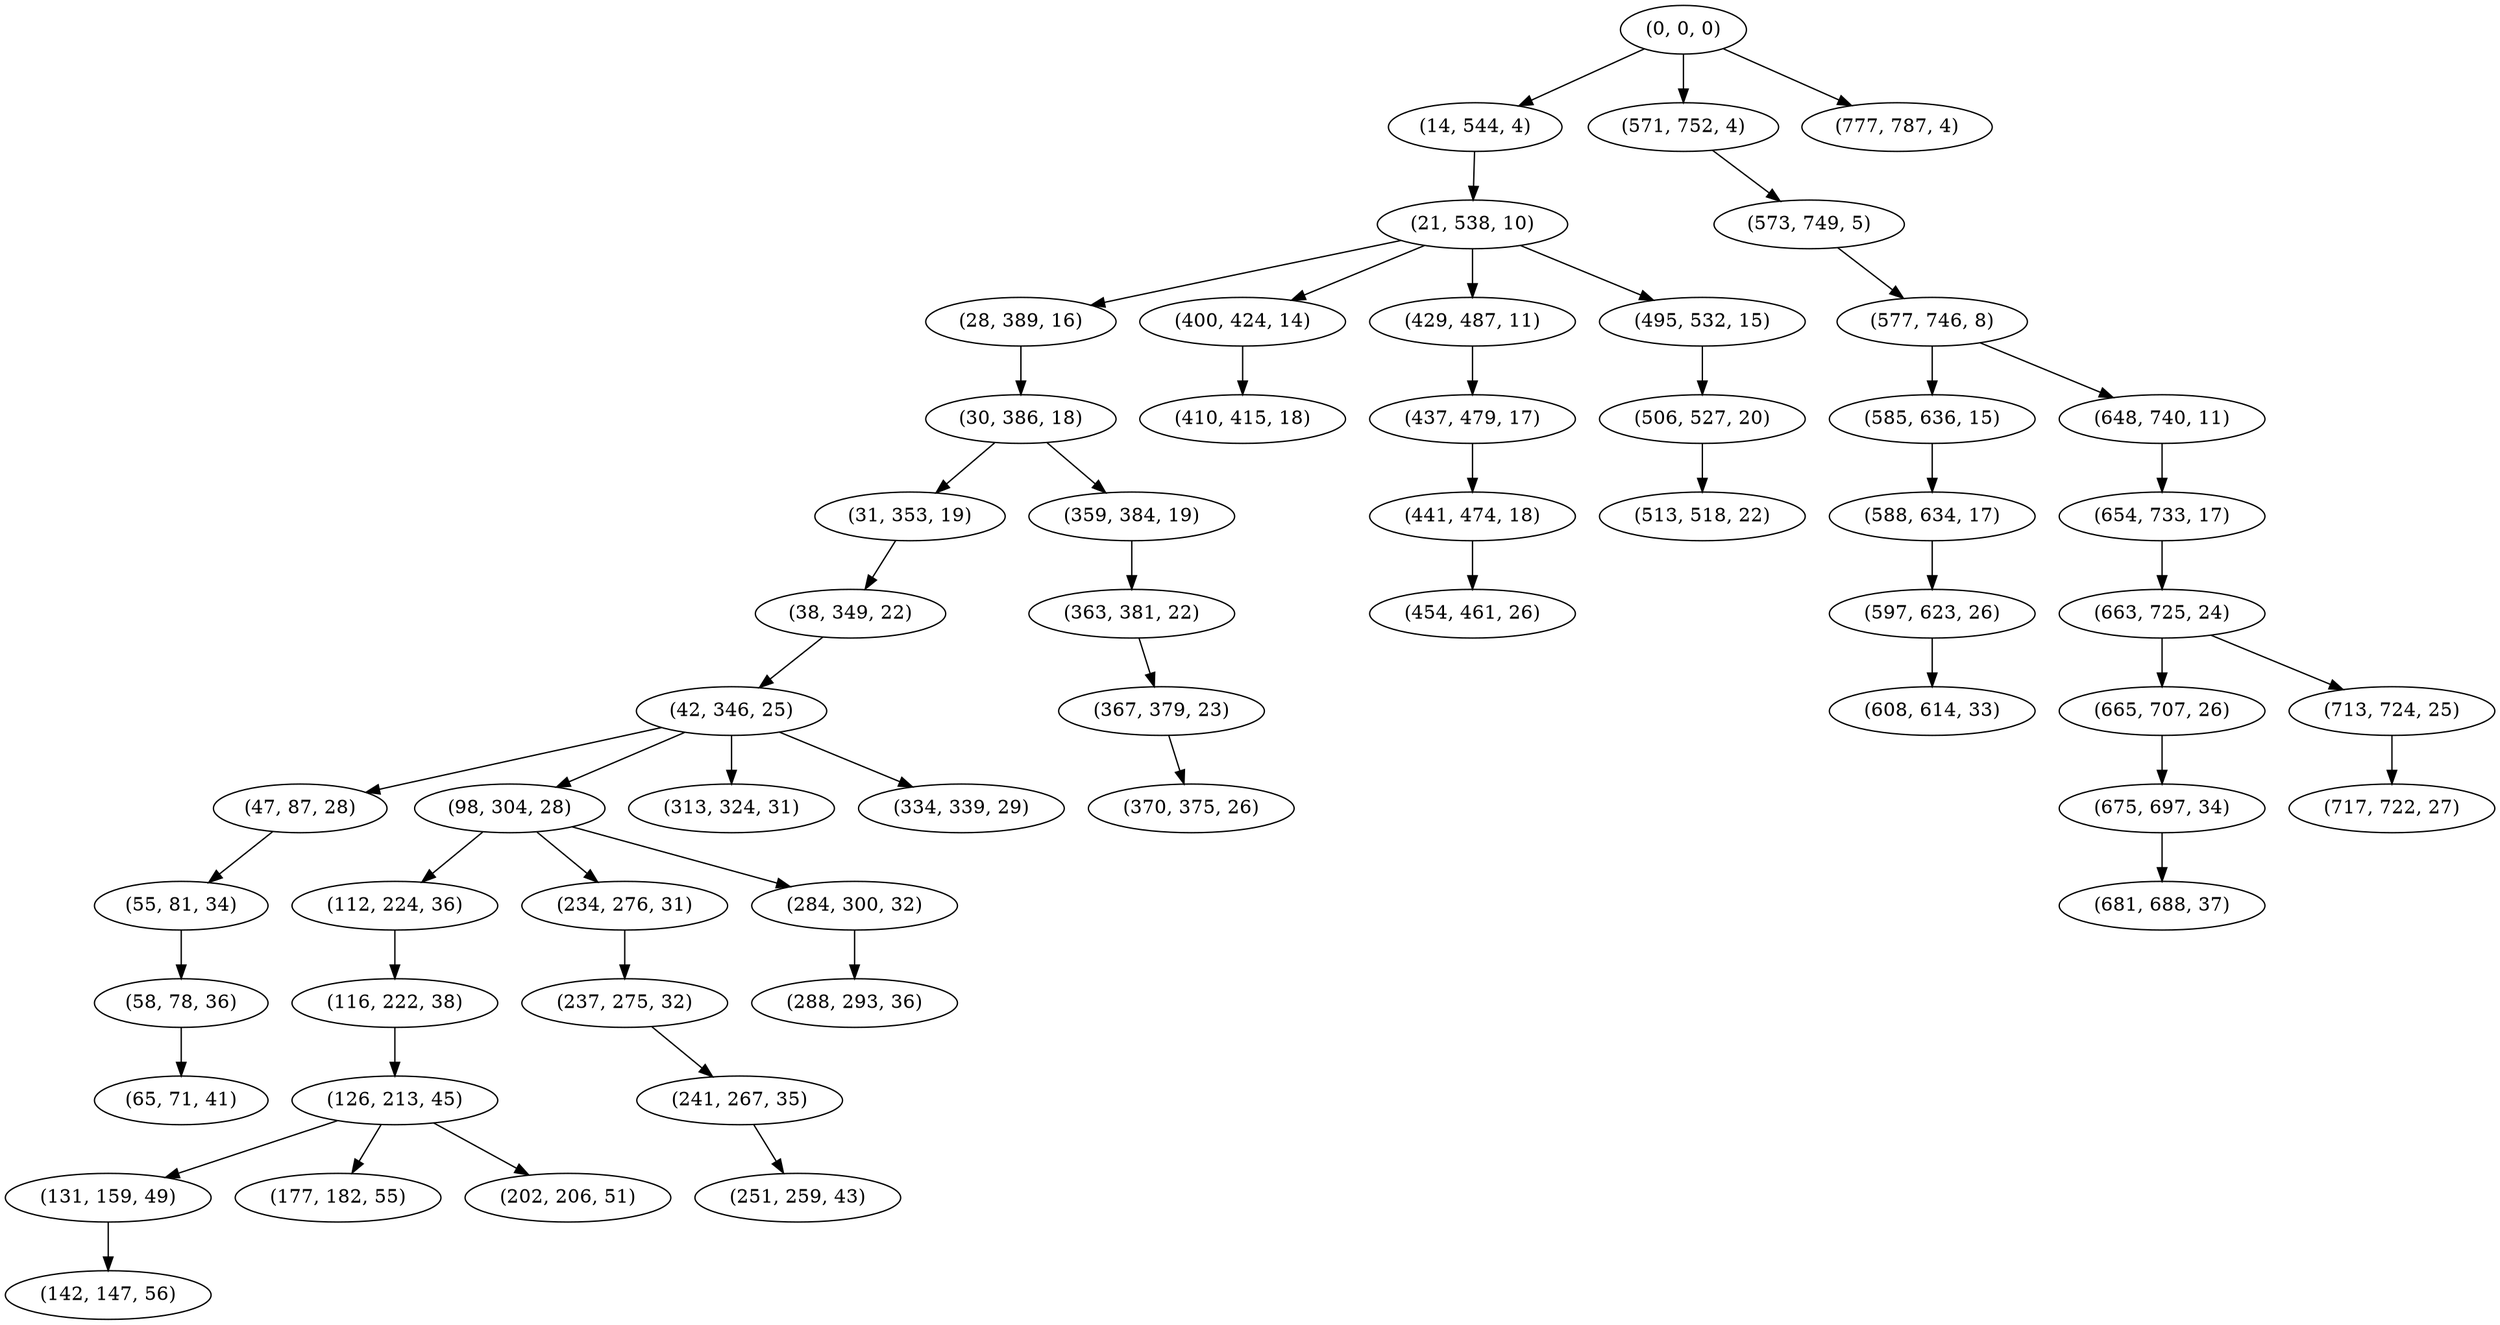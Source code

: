 digraph tree {
    "(0, 0, 0)";
    "(14, 544, 4)";
    "(21, 538, 10)";
    "(28, 389, 16)";
    "(30, 386, 18)";
    "(31, 353, 19)";
    "(38, 349, 22)";
    "(42, 346, 25)";
    "(47, 87, 28)";
    "(55, 81, 34)";
    "(58, 78, 36)";
    "(65, 71, 41)";
    "(98, 304, 28)";
    "(112, 224, 36)";
    "(116, 222, 38)";
    "(126, 213, 45)";
    "(131, 159, 49)";
    "(142, 147, 56)";
    "(177, 182, 55)";
    "(202, 206, 51)";
    "(234, 276, 31)";
    "(237, 275, 32)";
    "(241, 267, 35)";
    "(251, 259, 43)";
    "(284, 300, 32)";
    "(288, 293, 36)";
    "(313, 324, 31)";
    "(334, 339, 29)";
    "(359, 384, 19)";
    "(363, 381, 22)";
    "(367, 379, 23)";
    "(370, 375, 26)";
    "(400, 424, 14)";
    "(410, 415, 18)";
    "(429, 487, 11)";
    "(437, 479, 17)";
    "(441, 474, 18)";
    "(454, 461, 26)";
    "(495, 532, 15)";
    "(506, 527, 20)";
    "(513, 518, 22)";
    "(571, 752, 4)";
    "(573, 749, 5)";
    "(577, 746, 8)";
    "(585, 636, 15)";
    "(588, 634, 17)";
    "(597, 623, 26)";
    "(608, 614, 33)";
    "(648, 740, 11)";
    "(654, 733, 17)";
    "(663, 725, 24)";
    "(665, 707, 26)";
    "(675, 697, 34)";
    "(681, 688, 37)";
    "(713, 724, 25)";
    "(717, 722, 27)";
    "(777, 787, 4)";
    "(0, 0, 0)" -> "(14, 544, 4)";
    "(0, 0, 0)" -> "(571, 752, 4)";
    "(0, 0, 0)" -> "(777, 787, 4)";
    "(14, 544, 4)" -> "(21, 538, 10)";
    "(21, 538, 10)" -> "(28, 389, 16)";
    "(21, 538, 10)" -> "(400, 424, 14)";
    "(21, 538, 10)" -> "(429, 487, 11)";
    "(21, 538, 10)" -> "(495, 532, 15)";
    "(28, 389, 16)" -> "(30, 386, 18)";
    "(30, 386, 18)" -> "(31, 353, 19)";
    "(30, 386, 18)" -> "(359, 384, 19)";
    "(31, 353, 19)" -> "(38, 349, 22)";
    "(38, 349, 22)" -> "(42, 346, 25)";
    "(42, 346, 25)" -> "(47, 87, 28)";
    "(42, 346, 25)" -> "(98, 304, 28)";
    "(42, 346, 25)" -> "(313, 324, 31)";
    "(42, 346, 25)" -> "(334, 339, 29)";
    "(47, 87, 28)" -> "(55, 81, 34)";
    "(55, 81, 34)" -> "(58, 78, 36)";
    "(58, 78, 36)" -> "(65, 71, 41)";
    "(98, 304, 28)" -> "(112, 224, 36)";
    "(98, 304, 28)" -> "(234, 276, 31)";
    "(98, 304, 28)" -> "(284, 300, 32)";
    "(112, 224, 36)" -> "(116, 222, 38)";
    "(116, 222, 38)" -> "(126, 213, 45)";
    "(126, 213, 45)" -> "(131, 159, 49)";
    "(126, 213, 45)" -> "(177, 182, 55)";
    "(126, 213, 45)" -> "(202, 206, 51)";
    "(131, 159, 49)" -> "(142, 147, 56)";
    "(234, 276, 31)" -> "(237, 275, 32)";
    "(237, 275, 32)" -> "(241, 267, 35)";
    "(241, 267, 35)" -> "(251, 259, 43)";
    "(284, 300, 32)" -> "(288, 293, 36)";
    "(359, 384, 19)" -> "(363, 381, 22)";
    "(363, 381, 22)" -> "(367, 379, 23)";
    "(367, 379, 23)" -> "(370, 375, 26)";
    "(400, 424, 14)" -> "(410, 415, 18)";
    "(429, 487, 11)" -> "(437, 479, 17)";
    "(437, 479, 17)" -> "(441, 474, 18)";
    "(441, 474, 18)" -> "(454, 461, 26)";
    "(495, 532, 15)" -> "(506, 527, 20)";
    "(506, 527, 20)" -> "(513, 518, 22)";
    "(571, 752, 4)" -> "(573, 749, 5)";
    "(573, 749, 5)" -> "(577, 746, 8)";
    "(577, 746, 8)" -> "(585, 636, 15)";
    "(577, 746, 8)" -> "(648, 740, 11)";
    "(585, 636, 15)" -> "(588, 634, 17)";
    "(588, 634, 17)" -> "(597, 623, 26)";
    "(597, 623, 26)" -> "(608, 614, 33)";
    "(648, 740, 11)" -> "(654, 733, 17)";
    "(654, 733, 17)" -> "(663, 725, 24)";
    "(663, 725, 24)" -> "(665, 707, 26)";
    "(663, 725, 24)" -> "(713, 724, 25)";
    "(665, 707, 26)" -> "(675, 697, 34)";
    "(675, 697, 34)" -> "(681, 688, 37)";
    "(713, 724, 25)" -> "(717, 722, 27)";
}
